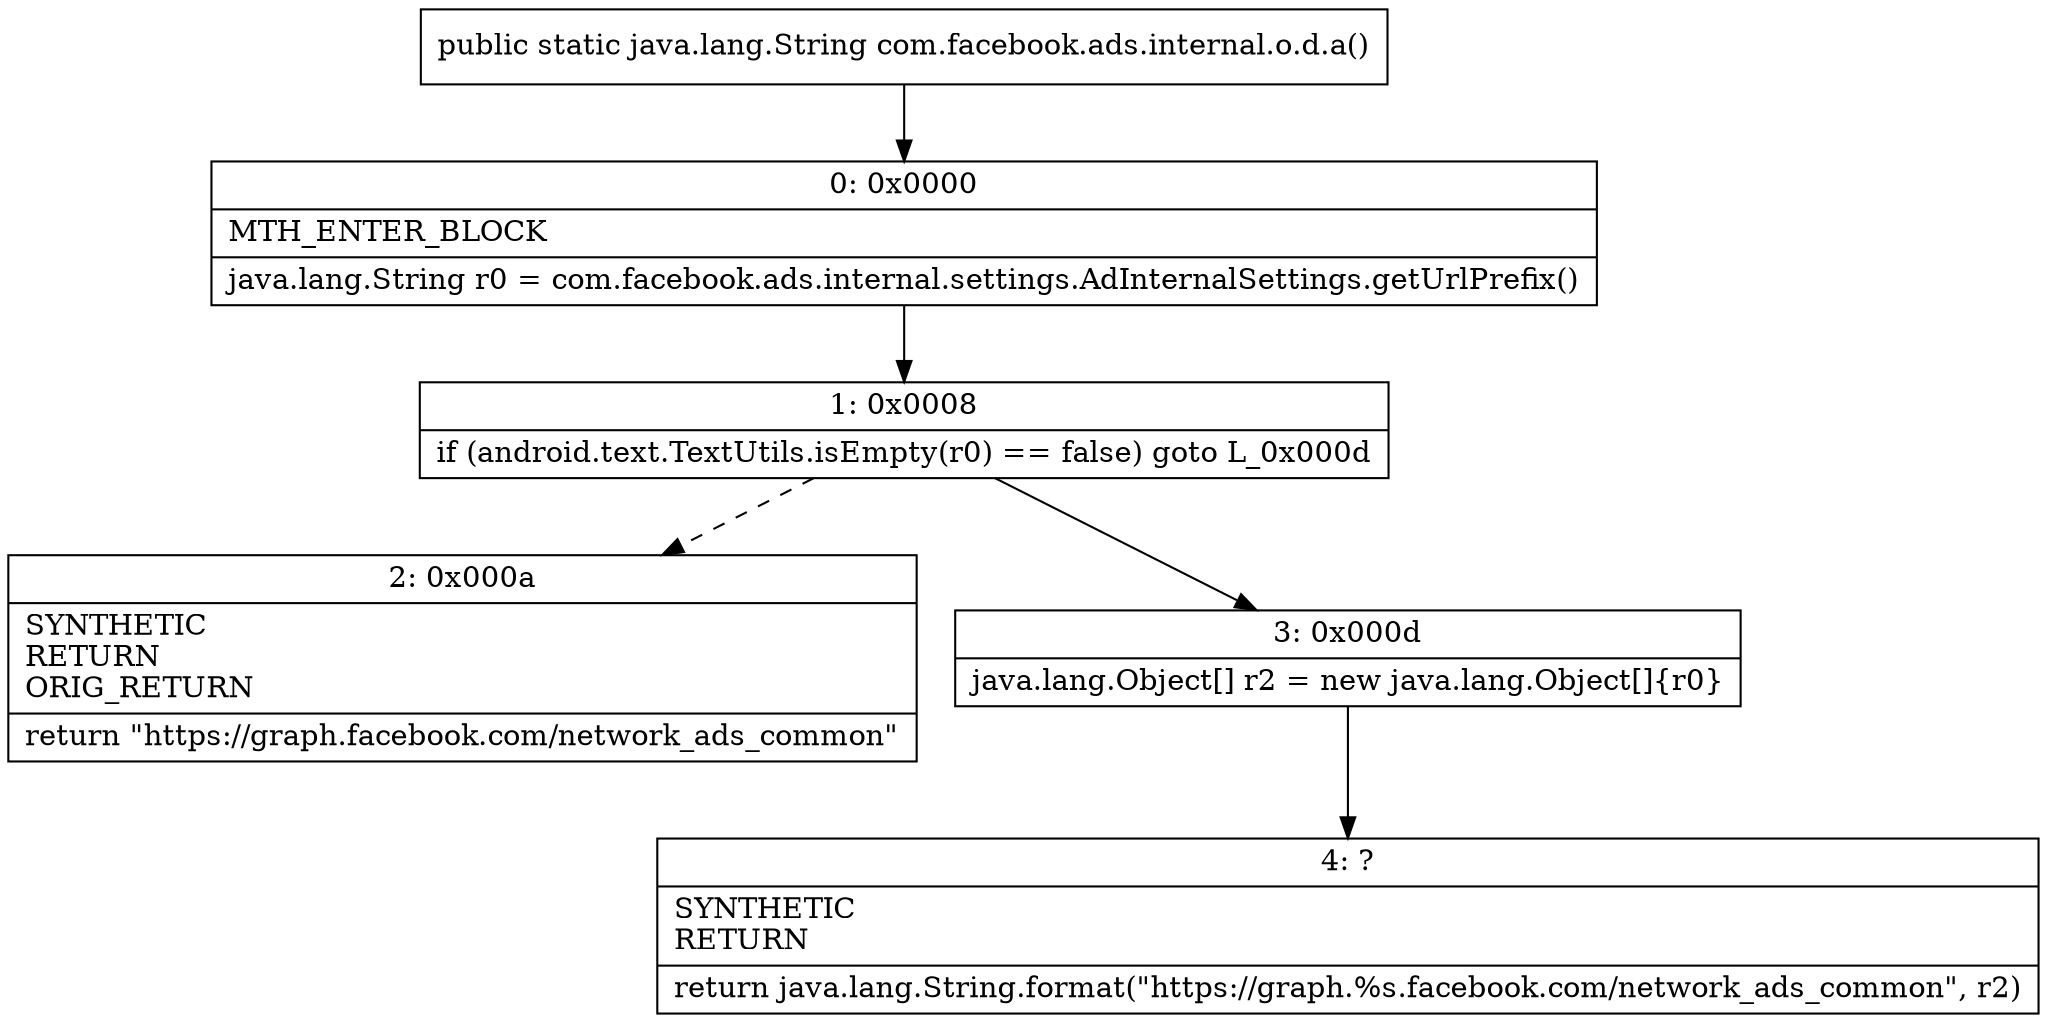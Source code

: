 digraph "CFG forcom.facebook.ads.internal.o.d.a()Ljava\/lang\/String;" {
Node_0 [shape=record,label="{0\:\ 0x0000|MTH_ENTER_BLOCK\l|java.lang.String r0 = com.facebook.ads.internal.settings.AdInternalSettings.getUrlPrefix()\l}"];
Node_1 [shape=record,label="{1\:\ 0x0008|if (android.text.TextUtils.isEmpty(r0) == false) goto L_0x000d\l}"];
Node_2 [shape=record,label="{2\:\ 0x000a|SYNTHETIC\lRETURN\lORIG_RETURN\l|return \"https:\/\/graph.facebook.com\/network_ads_common\"\l}"];
Node_3 [shape=record,label="{3\:\ 0x000d|java.lang.Object[] r2 = new java.lang.Object[]\{r0\}\l}"];
Node_4 [shape=record,label="{4\:\ ?|SYNTHETIC\lRETURN\l|return java.lang.String.format(\"https:\/\/graph.%s.facebook.com\/network_ads_common\", r2)\l}"];
MethodNode[shape=record,label="{public static java.lang.String com.facebook.ads.internal.o.d.a() }"];
MethodNode -> Node_0;
Node_0 -> Node_1;
Node_1 -> Node_2[style=dashed];
Node_1 -> Node_3;
Node_3 -> Node_4;
}

